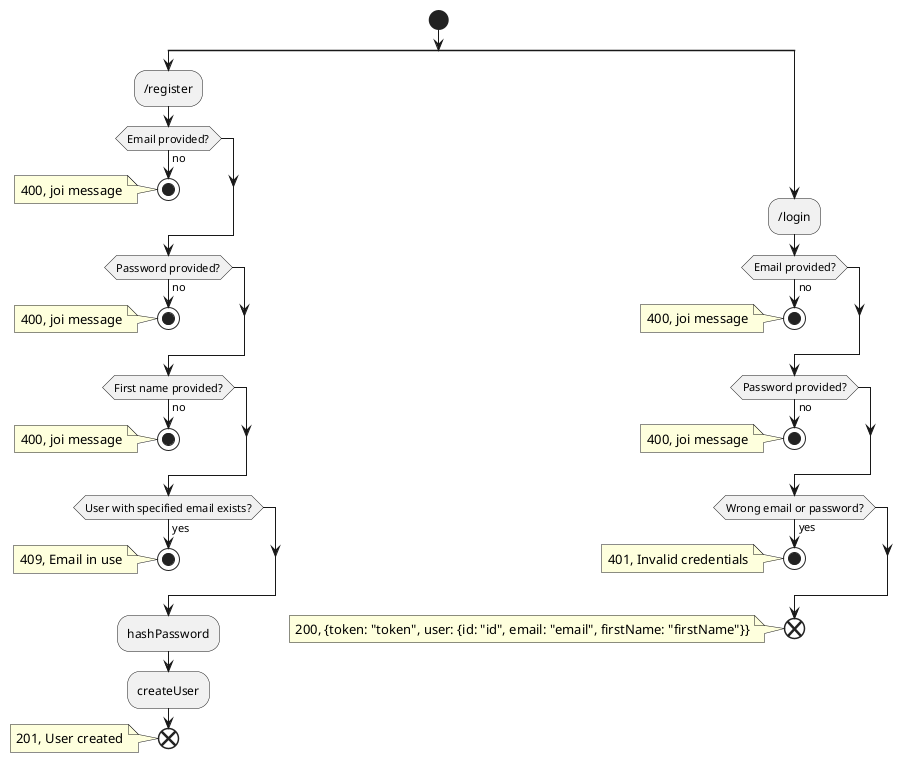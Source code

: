 @startuml users

!procedure $stop_if($param, $condition, $error, $message)
    if($param?) then ($condition)
        stop
        note left
            $error, $message
        end note
    endif
!endprocedure

start

split
:/register;
$stop_if("Email provided", "no", "400", "joi message")
$stop_if("Password provided", "no", "400", "joi message")
$stop_if("First name provided", "no", "400", "joi message")
$stop_if("User with specified email exists", "yes", "409", "Email in use")
:hashPassword;
:createUser;

end
note left
    201, User created
end note

split again
:/login;
$stop_if("Email provided", "no", "400", "joi message")
$stop_if("Password provided", "no", "400", "joi message")
$stop_if("Wrong email or password", "yes", "401", "Invalid credentials")

end
note left
    200, {token: "token", user: {id: "id", email: "email", firstName: "firstName"}}
end note

@enduml
